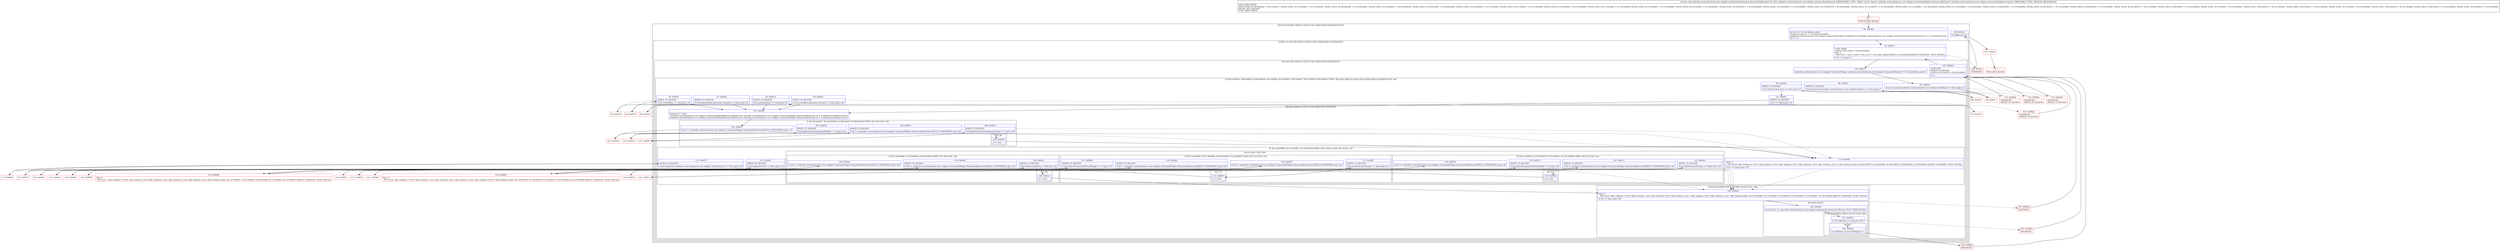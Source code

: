 digraph "CFG forandroidx.constraintlayout.core.widgets.analyzer.BasicMeasure.measureChildren(Landroidx\/constraintlayout\/core\/widgets\/ConstraintWidgetContainer;)V" {
subgraph cluster_Region_1500603462 {
label = "R(3:1|(3:3|(4:20|(1:28)|(3:(1:42)|(1:51)|(1:58))|(2:60|(1:62)(0))(0))|19)|70)";
node [shape=record,color=blue];
Node_80 [shape=record,label="{80\:\ 0x0000|int int r0 = r14.mChildren.size()\lboolean boolean r1 = r14.optimizeFor(64)\landroidx.constraintlayout.core.widgets.analyzer.BasicMeasure$Measurer androidx.constraintlayout.core.widgets.analyzer.BasicMeasure.Measurer r2 = r14.getMeasurer()\lint r3 = 0\l}"];
subgraph cluster_LoopRegion_82000970 {
label = "LOOP:0: (3:3|(4:20|(1:28)|(3:(1:42)|(1:51)|(1:58))|(2:60|(1:62)(0))(0))|19)";
node [shape=record,color=blue];
Node_81 [shape=record,label="{81\:\ 0x0011|LOOP_START\lLOOP:0: B:81:0x0011\-\>B:145:0x00bd\lPHI: r3 \l  PHI: (r3v1 'i' int) = (r3v0 'i' int), (r3v2 'i' int) binds: [B:80:0x0000, B:145:0x00bd] A[DONT_GENERATE, DONT_INLINE]\l|if (r3 \< r0) goto L3\l}"];
subgraph cluster_Region_1831679041 {
label = "R(3:3|(4:20|(1:28)|(3:(1:42)|(1:51)|(1:58))|(2:60|(1:62)(0))(0))|19)";
node [shape=record,color=blue];
Node_82 [shape=record,label="{82\:\ 0x0013|androidx.constraintlayout.core.widgets.ConstraintWidget androidx.constraintlayout.core.widgets.ConstraintWidget r4 = r14.mChildren.get(r3)\l}"];
subgraph cluster_IfRegion_1259502820 {
label = "IF [B:83:0x001d, B:86:0x0023, B:89:0x002b, B:91:0x002f, B:93:0x0033, B:95:0x0037, B:97:0x003f, B:99:0x0047] THEN: R(4:20|(1:28)|(3:(1:42)|(1:51)|(1:58))|(2:60|(1:62)(0))(0)) ELSE: null";
node [shape=record,color=blue];
Node_83 [shape=record,label="{83\:\ 0x001d|if ((r4 instanceof androidx.constraintlayout.core.widgets.Guideline) == false) goto L5\l}"];
Node_86 [shape=record,label="{86\:\ 0x0023|ADDED_TO_REGION\l|if ((r4 instanceof androidx.constraintlayout.core.widgets.Barrier) == false) goto L7\l}"];
Node_89 [shape=record,label="{89\:\ 0x002b|ADDED_TO_REGION\l|if (r4.isInVirtualLayout() == false) goto L9\l}"];
Node_91 [shape=record,label="{91\:\ 0x002f|ADDED_TO_REGION\l|if (r1 == false) goto L20\l}"];
Node_93 [shape=record,label="{93\:\ 0x0033|ADDED_TO_REGION\l|if (r4.horizontalRun == null) goto L20\l}"];
Node_95 [shape=record,label="{95\:\ 0x0037|ADDED_TO_REGION\l|if (r4.verticalRun == null) goto L20\l}"];
Node_97 [shape=record,label="{97\:\ 0x003f|ADDED_TO_REGION\l|if (r4.horizontalRun.dimension.resolved == false) goto L20\l}"];
Node_99 [shape=record,label="{99\:\ 0x0047|ADDED_TO_REGION\l|if (r4.verticalRun.dimension.resolved == false) goto L20\l}"];
subgraph cluster_Region_1882277058 {
label = "R(4:20|(1:28)|(3:(1:42)|(1:51)|(1:58))|(2:60|(1:62)(0))(0))";
node [shape=record,color=blue];
Node_101 [shape=record,label="{101\:\ 0x004b|boolean r5 = false\landroidx.constraintlayout.core.widgets.ConstraintWidget$DimensionBehaviour androidx.constraintlayout.core.widgets.ConstraintWidget.DimensionBehaviour r6 = r4.getDimensionBehaviour(0)\landroidx.constraintlayout.core.widgets.ConstraintWidget$DimensionBehaviour androidx.constraintlayout.core.widgets.ConstraintWidget.DimensionBehaviour r8 = r4.getDimensionBehaviour(1)\l}"];
subgraph cluster_IfRegion_681374588 {
label = "IF [B:102:0x0057, B:104:0x005b, B:106:0x005f, B:108:0x0063] THEN: R(1:28) ELSE: null";
node [shape=record,color=blue];
Node_102 [shape=record,label="{102\:\ 0x0057|if (r6 == androidx.constraintlayout.core.widgets.ConstraintWidget.DimensionBehaviour.MATCH_CONSTRAINT) goto L22\l}"];
Node_104 [shape=record,label="{104\:\ 0x005b|ADDED_TO_REGION\l|if (r4.mMatchConstraintDefaultWidth != 1) goto L24\l}"];
Node_106 [shape=record,label="{106\:\ 0x005f|ADDED_TO_REGION\l|if (r8 == androidx.constraintlayout.core.widgets.ConstraintWidget.DimensionBehaviour.MATCH_CONSTRAINT) goto L26\l}"];
Node_108 [shape=record,label="{108\:\ 0x0063|ADDED_TO_REGION\l|if (r4.mMatchConstraintDefaultHeight != 1) goto L28\l}"];
subgraph cluster_Region_288770798 {
label = "R(1:28)";
node [shape=record,color=blue];
Node_109 [shape=record,label="{109\:\ 0x0065|r5 = true\l}"];
}
}
subgraph cluster_IfRegion_1984658253 {
label = "IF [B:110:0x0066, B:112:0x006c, B:114:0x0070] THEN: R(3:(1:42)|(1:51)|(1:58)) ELSE: null";
node [shape=record,color=blue];
Node_110 [shape=record,label="{110\:\ 0x0066|PHI: r5 \l  PHI: (r5v4 'skip' boolean) = (r5v3 'skip' boolean), (r5v3 'skip' boolean), (r5v3 'skip' boolean), (r5v3 'skip' boolean), (r5v11 'skip' boolean) binds: [B:102:0x0057, B:104:0x005b, B:106:0x005f, B:108:0x0063, B:109:0x0065] A[DONT_GENERATE, DONT_INLINE]\l|if (r5 == false) goto L30\l}"];
Node_112 [shape=record,label="{112\:\ 0x006c|ADDED_TO_REGION\l|if (r14.optimizeFor(1) != false) goto L32\l}"];
Node_114 [shape=record,label="{114\:\ 0x0070|ADDED_TO_REGION\l|if ((r4 instanceof androidx.constraintlayout.core.widgets.VirtualLayout) == false) goto L34\l}"];
subgraph cluster_Region_7512597 {
label = "R(3:(1:42)|(1:51)|(1:58))";
node [shape=record,color=blue];
subgraph cluster_IfRegion_1916847865 {
label = "IF [B:116:0x0074, B:118:0x0078, B:120:0x007c, B:122:0x0082] THEN: R(1:42) ELSE: null";
node [shape=record,color=blue];
Node_116 [shape=record,label="{116\:\ 0x0074|if (r6 == androidx.constraintlayout.core.widgets.ConstraintWidget.DimensionBehaviour.MATCH_CONSTRAINT) goto L36\l}"];
Node_118 [shape=record,label="{118\:\ 0x0078|ADDED_TO_REGION\l|if (r4.mMatchConstraintDefaultWidth == 0) goto L38\l}"];
Node_120 [shape=record,label="{120\:\ 0x007c|ADDED_TO_REGION\l|if (r8 != androidx.constraintlayout.core.widgets.ConstraintWidget.DimensionBehaviour.MATCH_CONSTRAINT) goto L40\l}"];
Node_122 [shape=record,label="{122\:\ 0x0082|ADDED_TO_REGION\l|if (r4.isInHorizontalChain() == false) goto L42\l}"];
subgraph cluster_Region_2051683356 {
label = "R(1:42)";
node [shape=record,color=blue];
Node_123 [shape=record,label="{123\:\ 0x0084|r5 = true\l}"];
}
}
subgraph cluster_IfRegion_137206567 {
label = "IF [B:125:0x0087, B:127:0x008b, B:129:0x008f, B:131:0x0095] THEN: R(1:51) ELSE: null";
node [shape=record,color=blue];
Node_125 [shape=record,label="{125\:\ 0x0087|if (r8 == androidx.constraintlayout.core.widgets.ConstraintWidget.DimensionBehaviour.MATCH_CONSTRAINT) goto L45\l}"];
Node_127 [shape=record,label="{127\:\ 0x008b|ADDED_TO_REGION\l|if (r4.mMatchConstraintDefaultHeight == 0) goto L47\l}"];
Node_129 [shape=record,label="{129\:\ 0x008f|ADDED_TO_REGION\l|if (r6 != androidx.constraintlayout.core.widgets.ConstraintWidget.DimensionBehaviour.MATCH_CONSTRAINT) goto L49\l}"];
Node_131 [shape=record,label="{131\:\ 0x0095|ADDED_TO_REGION\l|if (r4.isInHorizontalChain() == false) goto L51\l}"];
subgraph cluster_Region_509239379 {
label = "R(1:51)";
node [shape=record,color=blue];
Node_132 [shape=record,label="{132\:\ 0x0097|r5 = true\l}"];
}
}
subgraph cluster_IfRegion_1197841997 {
label = "IF [B:134:0x009a, B:136:0x009e, B:138:0x00a5] THEN: R(1:58) ELSE: null";
node [shape=record,color=blue];
Node_134 [shape=record,label="{134\:\ 0x009a|if (r6 == androidx.constraintlayout.core.widgets.ConstraintWidget.DimensionBehaviour.MATCH_CONSTRAINT) goto L56\l}"];
Node_136 [shape=record,label="{136\:\ 0x009e|ADDED_TO_REGION\l|if (r8 == androidx.constraintlayout.core.widgets.ConstraintWidget.DimensionBehaviour.MATCH_CONSTRAINT) goto L56\l}"];
Node_138 [shape=record,label="{138\:\ 0x00a5|ADDED_TO_REGION\l|if (r4.mDimensionRatio \> 0.0f) goto L58\l}"];
subgraph cluster_Region_1792607487 {
label = "R(1:58)";
node [shape=record,color=blue];
Node_139 [shape=record,label="{139\:\ 0x00a7|r5 = true\l}"];
}
}
}
}
subgraph cluster_IfRegion_870992587 {
label = "IF [B:140:0x00a8] THEN: R(2:60|(1:62)(0)) ELSE: R(0)";
node [shape=record,color=blue];
Node_140 [shape=record,label="{140\:\ 0x00a8|PHI: r5 \l  PHI: (r5v5 'skip' boolean) = (r5v4 'skip' boolean), (r5v4 'skip' boolean), (r5v4 'skip' boolean), (r5v7 'skip' boolean), (r5v8 'skip' boolean), (r5v7 'skip' boolean) binds: [B:110:0x0066, B:112:0x006c, B:114:0x0070, B:138:0x00a5, B:139:0x00a7, B:136:0x009e] A[DONT_GENERATE, DONT_INLINE]\l|if (r5 == false) goto L60\l}"];
subgraph cluster_Region_1059857590 {
label = "R(2:60|(1:62)(0))";
node [shape=record,color=blue];
Node_142 [shape=record,label="{142\:\ 0x00ab|measure(r2, r4, androidx.constraintlayout.core.widgets.analyzer.BasicMeasure.Measure.SELF_DIMENSIONS)\l}"];
subgraph cluster_IfRegion_500484390 {
label = "IF [B:143:0x00b2] THEN: R(1:62) ELSE: R(0)";
node [shape=record,color=blue];
Node_143 [shape=record,label="{143\:\ 0x00b2|if (r14.mMetrics != null) goto L62\l}"];
subgraph cluster_Region_1071430977 {
label = "R(1:62)";
node [shape=record,color=blue];
Node_144 [shape=record,label="{144\:\ 0x00b4|r14.mMetrics.measuredWidgets++\l}"];
}
subgraph cluster_Region_641394875 {
label = "R(0)";
node [shape=record,color=blue];
}
}
}
subgraph cluster_Region_869110883 {
label = "R(0)";
node [shape=record,color=blue];
}
}
}
}
Node_145 [shape=record,label="{145\:\ 0x00bd|LOOP_END\lADDED_TO_REGION\lLOOP:0: B:81:0x0011\-\>B:145:0x00bd\l|r3++\l}"];
}
}
Node_146 [shape=record,label="{146\:\ 0x00c1|r2.didMeasures()\l}"];
}
Node_78 [shape=record,color=red,label="{78\:\ ?|MTH_ENTER_BLOCK\l}"];
Node_85 [shape=record,color=red,label="{85\:\ 0x0021}"];
Node_88 [shape=record,color=red,label="{88\:\ 0x0027}"];
Node_92 [shape=record,color=red,label="{92\:\ 0x0031}"];
Node_94 [shape=record,color=red,label="{94\:\ 0x0035}"];
Node_96 [shape=record,color=red,label="{96\:\ 0x0039}"];
Node_98 [shape=record,color=red,label="{98\:\ 0x0041}"];
Node_154 [shape=record,color=red,label="{154\:\ 0x00bd|SYNTHETIC\lADDED_TO_REGION\l}"];
Node_103 [shape=record,color=red,label="{103\:\ 0x0059}"];
Node_105 [shape=record,color=red,label="{105\:\ 0x005d}"];
Node_107 [shape=record,color=red,label="{107\:\ 0x0061}"];
Node_111 [shape=record,color=red,label="{111\:\ 0x0068}"];
Node_113 [shape=record,color=red,label="{113\:\ 0x006e}"];
Node_115 [shape=record,color=red,label="{115\:\ 0x0072}"];
Node_117 [shape=record,color=red,label="{117\:\ 0x0076}"];
Node_119 [shape=record,color=red,label="{119\:\ 0x007a}"];
Node_121 [shape=record,color=red,label="{121\:\ 0x007e}"];
Node_124 [shape=record,color=red,label="{124\:\ 0x0085|PHI: r5 \l  PHI: (r5v6 'skip' boolean) = (r5v4 'skip' boolean), (r5v4 'skip' boolean), (r5v4 'skip' boolean), (r5v4 'skip' boolean), (r5v10 'skip' boolean) binds: [B:116:0x0074, B:118:0x0078, B:120:0x007c, B:122:0x0082, B:123:0x0084] A[DONT_GENERATE, DONT_INLINE]\l}"];
Node_126 [shape=record,color=red,label="{126\:\ 0x0089}"];
Node_128 [shape=record,color=red,label="{128\:\ 0x008d}"];
Node_130 [shape=record,color=red,label="{130\:\ 0x0091}"];
Node_133 [shape=record,color=red,label="{133\:\ 0x0098|PHI: r5 \l  PHI: (r5v7 'skip' boolean) = (r5v6 'skip' boolean), (r5v6 'skip' boolean), (r5v6 'skip' boolean), (r5v6 'skip' boolean), (r5v9 'skip' boolean) binds: [B:125:0x0087, B:127:0x008b, B:129:0x008f, B:131:0x0095, B:132:0x0097] A[DONT_GENERATE, DONT_INLINE]\l}"];
Node_135 [shape=record,color=red,label="{135\:\ 0x009c}"];
Node_137 [shape=record,color=red,label="{137\:\ 0x00a0}"];
Node_149 [shape=record,color=red,label="{149\:\ 0x00bd|SYNTHETIC\l}"];
Node_150 [shape=record,color=red,label="{150\:\ 0x00bd|SYNTHETIC\l}"];
Node_155 [shape=record,color=red,label="{155\:\ 0x00bd|SYNTHETIC\l}"];
Node_153 [shape=record,color=red,label="{153\:\ 0x00bd|SYNTHETIC\lADDED_TO_REGION\l}"];
Node_152 [shape=record,color=red,label="{152\:\ 0x00bd|SYNTHETIC\lADDED_TO_REGION\l}"];
Node_151 [shape=record,color=red,label="{151\:\ 0x00bd|SYNTHETIC\lADDED_TO_REGION\l}"];
Node_148 [shape=record,color=red,label="{148\:\ 0x00c1|SYNTHETIC\l}"];
Node_147 [shape=record,color=red,label="{147\:\ 0x00c4}"];
Node_79 [shape=record,color=red,label="{79\:\ ?|MTH_EXIT_BLOCK\l}"];
MethodNode[shape=record,label="{private void androidx.constraintlayout.core.widgets.analyzer.BasicMeasure.measureChildren((r13v0 'this' androidx.constraintlayout.core.widgets.analyzer.BasicMeasure A[IMMUTABLE_TYPE, THIS]), (r14v0 'layout' androidx.constraintlayout.core.widgets.ConstraintWidgetContainer A[D('layout' androidx.constraintlayout.core.widgets.ConstraintWidgetContainer), IMMUTABLE_TYPE, METHOD_ARGUMENT]))  | USE_LINES_HINTS\lBACK_EDGE: B:145:0x00bd \-\> B:81:0x0011, CROSS_EDGE: B:143:0x00b2 \-\> B:145:0x00bd, CROSS_EDGE: B:140:0x00a8 \-\> B:145:0x00bd, CROSS_EDGE: B:138:0x00a5 \-\> B:140:0x00a8, CROSS_EDGE: B:136:0x009e \-\> B:140:0x00a8, CROSS_EDGE: B:134:0x009a \-\> B:137:0x00a0, CROSS_EDGE: B:131:0x0095 \-\> B:133:0x0098, CROSS_EDGE: B:129:0x008f \-\> B:133:0x0098, CROSS_EDGE: B:127:0x008b \-\> B:133:0x0098, CROSS_EDGE: B:125:0x0087 \-\> B:133:0x0098, CROSS_EDGE: B:122:0x0082 \-\> B:124:0x0085, CROSS_EDGE: B:120:0x007c \-\> B:124:0x0085, CROSS_EDGE: B:118:0x0078 \-\> B:124:0x0085, CROSS_EDGE: B:116:0x0074 \-\> B:124:0x0085, CROSS_EDGE: B:114:0x0070 \-\> B:140:0x00a8, CROSS_EDGE: B:112:0x006c \-\> B:140:0x00a8, CROSS_EDGE: B:110:0x0066 \-\> B:140:0x00a8, CROSS_EDGE: B:108:0x0063 \-\> B:110:0x0066, CROSS_EDGE: B:106:0x005f \-\> B:110:0x0066, CROSS_EDGE: B:104:0x005b \-\> B:110:0x0066, CROSS_EDGE: B:102:0x0057 \-\> B:110:0x0066, CROSS_EDGE: B:99:0x0047 \-\> B:145:0x00bd, CROSS_EDGE: B:97:0x003f \-\> B:101:0x004b, CROSS_EDGE: B:95:0x0037 \-\> B:101:0x004b, CROSS_EDGE: B:93:0x0033 \-\> B:101:0x004b, CROSS_EDGE: B:91:0x002f \-\> B:101:0x004b, CROSS_EDGE: B:89:0x002b \-\> B:145:0x00bd, CROSS_EDGE: B:86:0x0023 \-\> B:145:0x00bd, CROSS_EDGE: B:83:0x001d \-\> B:145:0x00bd\lINLINE_NOT_NEEDED\lTYPE_VARS: EMPTY\l}"];
MethodNode -> Node_78;Node_80 -> Node_81;
Node_81 -> Node_82;
Node_81 -> Node_148[style=dashed];
Node_82 -> Node_83;
Node_83 -> Node_85;
Node_83 -> Node_151[style=dashed];
Node_86 -> Node_88;
Node_86 -> Node_152[style=dashed];
Node_89 -> Node_91;
Node_89 -> Node_153[style=dashed];
Node_91 -> Node_92[style=dashed];
Node_91 -> Node_101;
Node_93 -> Node_94[style=dashed];
Node_93 -> Node_101;
Node_95 -> Node_96[style=dashed];
Node_95 -> Node_101;
Node_97 -> Node_98[style=dashed];
Node_97 -> Node_101;
Node_99 -> Node_101;
Node_99 -> Node_154[style=dashed];
Node_101 -> Node_102;
Node_102 -> Node_103;
Node_102 -> Node_110[style=dashed];
Node_104 -> Node_105;
Node_104 -> Node_110[style=dashed];
Node_106 -> Node_107;
Node_106 -> Node_110[style=dashed];
Node_108 -> Node_109;
Node_108 -> Node_110[style=dashed];
Node_109 -> Node_110;
Node_110 -> Node_111;
Node_110 -> Node_140[style=dashed];
Node_112 -> Node_113;
Node_112 -> Node_140[style=dashed];
Node_114 -> Node_115;
Node_114 -> Node_140[style=dashed];
Node_116 -> Node_117;
Node_116 -> Node_124[style=dashed];
Node_118 -> Node_119;
Node_118 -> Node_124[style=dashed];
Node_120 -> Node_121;
Node_120 -> Node_124[style=dashed];
Node_122 -> Node_123;
Node_122 -> Node_124[style=dashed];
Node_123 -> Node_124;
Node_125 -> Node_126;
Node_125 -> Node_133[style=dashed];
Node_127 -> Node_128;
Node_127 -> Node_133[style=dashed];
Node_129 -> Node_130;
Node_129 -> Node_133[style=dashed];
Node_131 -> Node_132;
Node_131 -> Node_133[style=dashed];
Node_132 -> Node_133;
Node_134 -> Node_135[style=dashed];
Node_134 -> Node_137;
Node_136 -> Node_137;
Node_136 -> Node_140[style=dashed];
Node_138 -> Node_139;
Node_138 -> Node_140[style=dashed];
Node_139 -> Node_140;
Node_140 -> Node_142;
Node_140 -> Node_155[style=dashed];
Node_142 -> Node_143;
Node_143 -> Node_144;
Node_143 -> Node_150[style=dashed];
Node_144 -> Node_149;
Node_145 -> Node_81;
Node_146 -> Node_147;
Node_78 -> Node_80;
Node_85 -> Node_86;
Node_88 -> Node_89;
Node_92 -> Node_93;
Node_94 -> Node_95;
Node_96 -> Node_97;
Node_98 -> Node_99;
Node_154 -> Node_145;
Node_103 -> Node_104;
Node_105 -> Node_106;
Node_107 -> Node_108;
Node_111 -> Node_112;
Node_113 -> Node_114;
Node_115 -> Node_116;
Node_117 -> Node_118;
Node_119 -> Node_120;
Node_121 -> Node_122;
Node_124 -> Node_125;
Node_126 -> Node_127;
Node_128 -> Node_129;
Node_130 -> Node_131;
Node_133 -> Node_134;
Node_135 -> Node_136;
Node_137 -> Node_138;
Node_149 -> Node_145;
Node_150 -> Node_145;
Node_155 -> Node_145;
Node_153 -> Node_145;
Node_152 -> Node_145;
Node_151 -> Node_145;
Node_148 -> Node_146;
Node_147 -> Node_79;
}


